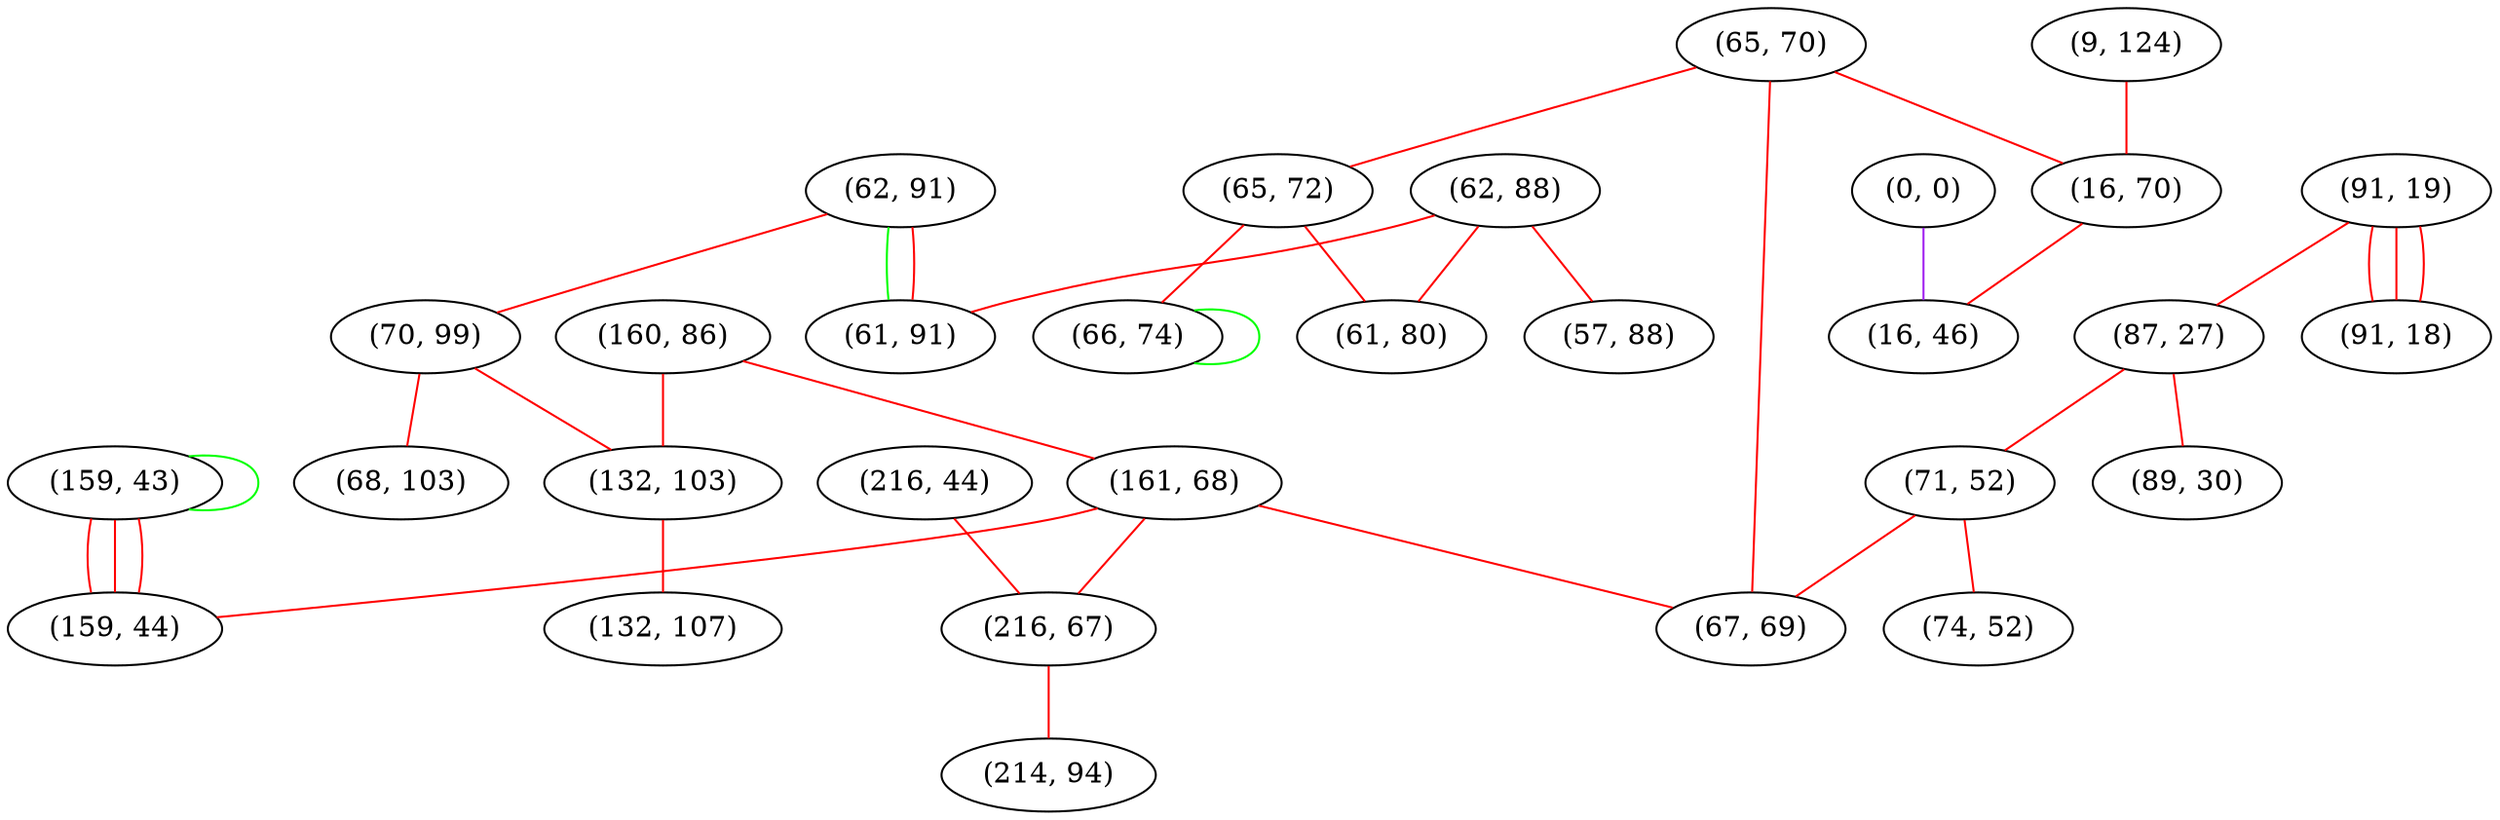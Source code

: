 graph "" {
"(62, 91)";
"(91, 19)";
"(9, 124)";
"(70, 99)";
"(65, 70)";
"(216, 44)";
"(62, 88)";
"(160, 86)";
"(132, 103)";
"(91, 18)";
"(65, 72)";
"(161, 68)";
"(87, 27)";
"(61, 80)";
"(71, 52)";
"(16, 70)";
"(0, 0)";
"(159, 43)";
"(57, 88)";
"(66, 74)";
"(74, 52)";
"(67, 69)";
"(159, 44)";
"(68, 103)";
"(89, 30)";
"(216, 67)";
"(16, 46)";
"(214, 94)";
"(132, 107)";
"(61, 91)";
"(62, 91)" -- "(70, 99)"  [color=red, key=0, weight=1];
"(62, 91)" -- "(61, 91)"  [color=green, key=0, weight=2];
"(62, 91)" -- "(61, 91)"  [color=red, key=1, weight=1];
"(91, 19)" -- "(87, 27)"  [color=red, key=0, weight=1];
"(91, 19)" -- "(91, 18)"  [color=red, key=0, weight=1];
"(91, 19)" -- "(91, 18)"  [color=red, key=1, weight=1];
"(91, 19)" -- "(91, 18)"  [color=red, key=2, weight=1];
"(9, 124)" -- "(16, 70)"  [color=red, key=0, weight=1];
"(70, 99)" -- "(132, 103)"  [color=red, key=0, weight=1];
"(70, 99)" -- "(68, 103)"  [color=red, key=0, weight=1];
"(65, 70)" -- "(16, 70)"  [color=red, key=0, weight=1];
"(65, 70)" -- "(65, 72)"  [color=red, key=0, weight=1];
"(65, 70)" -- "(67, 69)"  [color=red, key=0, weight=1];
"(216, 44)" -- "(216, 67)"  [color=red, key=0, weight=1];
"(62, 88)" -- "(57, 88)"  [color=red, key=0, weight=1];
"(62, 88)" -- "(61, 80)"  [color=red, key=0, weight=1];
"(62, 88)" -- "(61, 91)"  [color=red, key=0, weight=1];
"(160, 86)" -- "(132, 103)"  [color=red, key=0, weight=1];
"(160, 86)" -- "(161, 68)"  [color=red, key=0, weight=1];
"(132, 103)" -- "(132, 107)"  [color=red, key=0, weight=1];
"(65, 72)" -- "(61, 80)"  [color=red, key=0, weight=1];
"(65, 72)" -- "(66, 74)"  [color=red, key=0, weight=1];
"(161, 68)" -- "(159, 44)"  [color=red, key=0, weight=1];
"(161, 68)" -- "(216, 67)"  [color=red, key=0, weight=1];
"(161, 68)" -- "(67, 69)"  [color=red, key=0, weight=1];
"(87, 27)" -- "(71, 52)"  [color=red, key=0, weight=1];
"(87, 27)" -- "(89, 30)"  [color=red, key=0, weight=1];
"(71, 52)" -- "(74, 52)"  [color=red, key=0, weight=1];
"(71, 52)" -- "(67, 69)"  [color=red, key=0, weight=1];
"(16, 70)" -- "(16, 46)"  [color=red, key=0, weight=1];
"(0, 0)" -- "(16, 46)"  [color=purple, key=0, weight=4];
"(159, 43)" -- "(159, 44)"  [color=red, key=0, weight=1];
"(159, 43)" -- "(159, 44)"  [color=red, key=1, weight=1];
"(159, 43)" -- "(159, 44)"  [color=red, key=2, weight=1];
"(159, 43)" -- "(159, 43)"  [color=green, key=0, weight=2];
"(66, 74)" -- "(66, 74)"  [color=green, key=0, weight=2];
"(216, 67)" -- "(214, 94)"  [color=red, key=0, weight=1];
}
